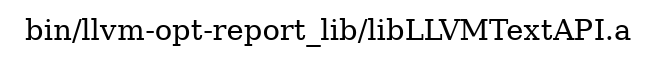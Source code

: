 digraph "bin/llvm-opt-report_lib/libLLVMTextAPI.a" {
	label="bin/llvm-opt-report_lib/libLLVMTextAPI.a";
	rankdir=LR;

}
